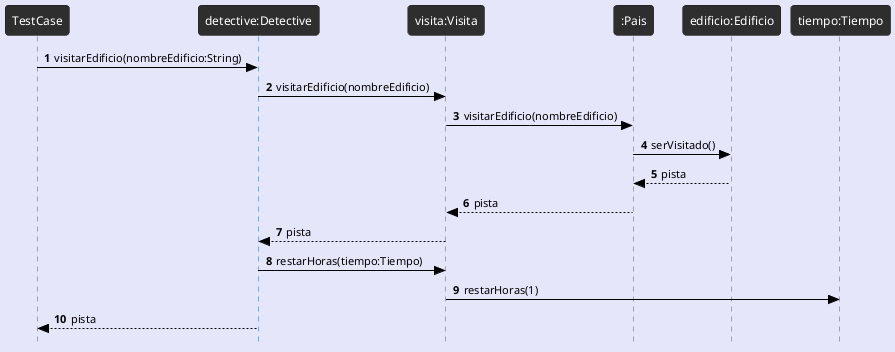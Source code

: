 @startuml
!theme reddress-darkblue
autonumber
skinparam style strictuml
skinparam BackGroundColor lavender
skinparam RoundCorner 7
skinparam SequenceGroupFontColor black
skinparam SequenceGroupBorderColor black
skinparam SequenceGroupBorderThickness 0.5
skinparam ArrowFontColor black
skinparam ArrowColor black
skinparam ActorFontColor black
skinparam participantFontSize 12
skinparam SequenceLifeLineBackGroundColor 2e2e2e

TestCase -> "detective:Detective" as detective : visitarEdificio(nombreEdificio:String)
detective -> "visita:Visita" as visita: visitarEdificio(nombreEdificio)
visita -> ":Pais" as pais: visitarEdificio(nombreEdificio)
pais -> "edificio:Edificio" as edificio: serVisitado()
pais <-- edificio : pista
pais --> visita : pista
visita --> detective : pista

detective -> visita: restarHoras(tiempo:Tiempo)
visita -> "tiempo:Tiempo" as tiempo : restarHoras(1)

detective --> TestCase : pista

@enduml